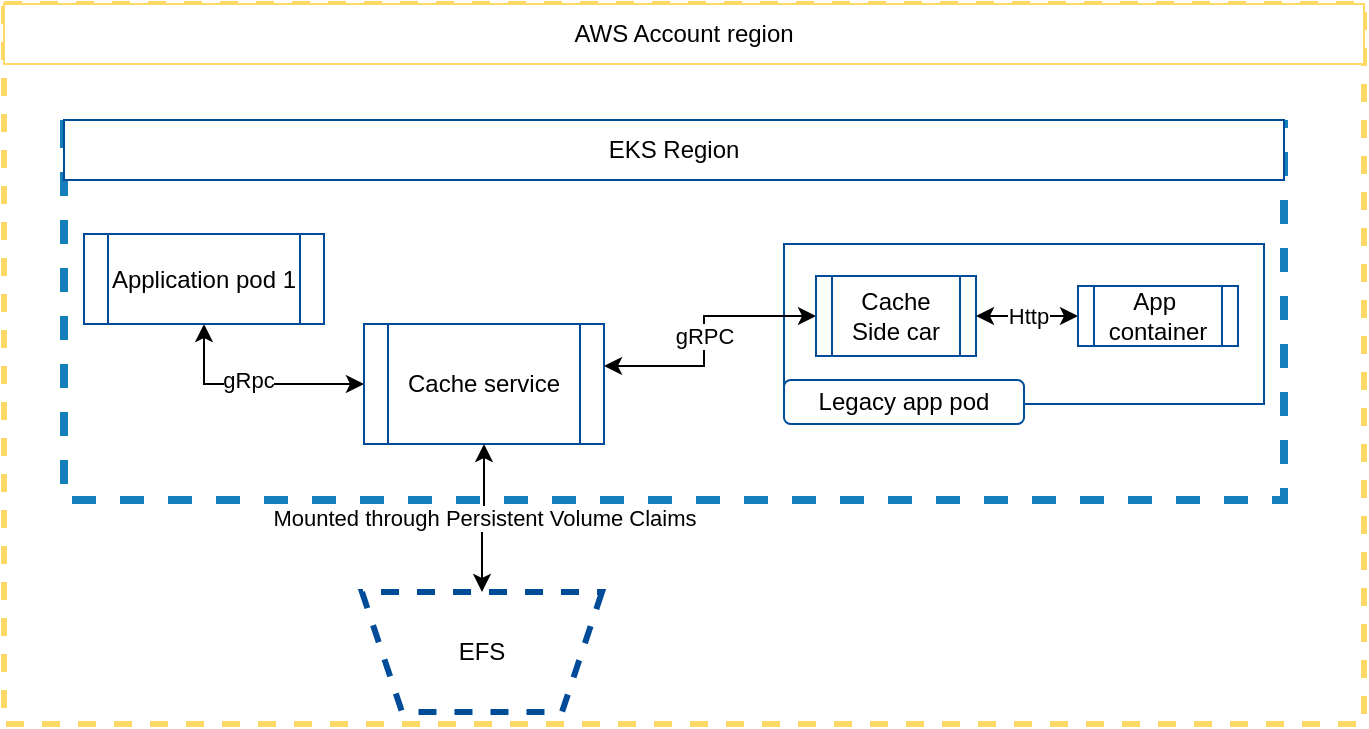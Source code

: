<mxfile version="20.6.0" type="device"><diagram id="Hy2kNvG8zc4S0xr5J9Vz" name="Page-1"><mxGraphModel dx="782" dy="460" grid="1" gridSize="10" guides="1" tooltips="1" connect="1" arrows="1" fold="1" page="1" pageScale="1" pageWidth="850" pageHeight="1100" math="0" shadow="0"><root><mxCell id="0"/><mxCell id="1" parent="0"/><mxCell id="b0ZfA2tm29u6AurOVP_w-1" value="Region" style="points=[[0,0],[0.25,0],[0.5,0],[0.75,0],[1,0],[1,0.25],[1,0.5],[1,0.75],[1,1],[0.75,1],[0.5,1],[0.25,1],[0,1],[0,0.75],[0,0.5],[0,0.25]];outlineConnect=0;gradientColor=none;html=1;whiteSpace=wrap;fontSize=12;fontStyle=0;container=1;pointerEvents=0;collapsible=0;recursiveResize=0;shape=mxgraph.aws4.group;grIcon=mxgraph.aws4.group_region;strokeColor=#FFD966;fillColor=none;verticalAlign=top;align=left;spacingLeft=30;fontColor=#147EBA;dashed=1;strokeWidth=3;" vertex="1" parent="1"><mxGeometry x="80" y="40" width="680" height="360" as="geometry"/></mxCell><mxCell id="b0ZfA2tm29u6AurOVP_w-2" value="AWS Account region" style="rounded=0;whiteSpace=wrap;html=1;strokeColor=#FFD966;" vertex="1" parent="b0ZfA2tm29u6AurOVP_w-1"><mxGeometry width="680" height="30" as="geometry"/></mxCell><mxCell id="b0ZfA2tm29u6AurOVP_w-3" value="Region" style="points=[[0,0],[0.25,0],[0.5,0],[0.75,0],[1,0],[1,0.25],[1,0.5],[1,0.75],[1,1],[0.75,1],[0.5,1],[0.25,1],[0,1],[0,0.75],[0,0.5],[0,0.25]];outlineConnect=0;gradientColor=none;html=1;whiteSpace=wrap;fontSize=12;fontStyle=0;container=1;pointerEvents=0;collapsible=0;recursiveResize=0;shape=mxgraph.aws4.group;grIcon=mxgraph.aws4.group_region;strokeColor=#147EBA;fillColor=none;verticalAlign=top;align=left;spacingLeft=30;fontColor=#147EBA;dashed=1;strokeWidth=4;" vertex="1" parent="b0ZfA2tm29u6AurOVP_w-1"><mxGeometry x="30" y="60" width="610" height="188" as="geometry"/></mxCell><mxCell id="b0ZfA2tm29u6AurOVP_w-5" value="Cache service" style="shape=process;whiteSpace=wrap;html=1;backgroundOutline=1;strokeColor=#004C99;" vertex="1" parent="b0ZfA2tm29u6AurOVP_w-3"><mxGeometry x="150" y="100" width="120" height="60" as="geometry"/></mxCell><mxCell id="b0ZfA2tm29u6AurOVP_w-7" value="" style="shape=image;html=1;verticalAlign=top;verticalLabelPosition=bottom;labelBackgroundColor=#ffffff;imageAspect=0;aspect=fixed;image=https://cdn1.iconfinder.com/data/icons/unicons-line-vol-3/24/docker-128.png;strokeColor=#004C99;" vertex="1" parent="b0ZfA2tm29u6AurOVP_w-3"><mxGeometry x="242" y="100" width="28" height="28" as="geometry"/></mxCell><mxCell id="b0ZfA2tm29u6AurOVP_w-10" style="edgeStyle=orthogonalEdgeStyle;rounded=0;orthogonalLoop=1;jettySize=auto;html=1;entryX=0;entryY=0.5;entryDx=0;entryDy=0;startArrow=classic;startFill=1;" edge="1" parent="b0ZfA2tm29u6AurOVP_w-3" source="b0ZfA2tm29u6AurOVP_w-8" target="b0ZfA2tm29u6AurOVP_w-5"><mxGeometry relative="1" as="geometry"><Array as="points"><mxPoint x="70" y="130"/></Array></mxGeometry></mxCell><mxCell id="b0ZfA2tm29u6AurOVP_w-11" value="gRpc" style="edgeLabel;html=1;align=center;verticalAlign=middle;resizable=0;points=[];" vertex="1" connectable="0" parent="b0ZfA2tm29u6AurOVP_w-10"><mxGeometry x="-0.061" y="2" relative="1" as="geometry"><mxPoint as="offset"/></mxGeometry></mxCell><mxCell id="b0ZfA2tm29u6AurOVP_w-8" value="Application pod 1" style="shape=process;whiteSpace=wrap;html=1;backgroundOutline=1;strokeColor=#004C99;" vertex="1" parent="b0ZfA2tm29u6AurOVP_w-3"><mxGeometry x="10" y="55" width="120" height="45" as="geometry"/></mxCell><mxCell id="b0ZfA2tm29u6AurOVP_w-21" value="" style="rounded=0;whiteSpace=wrap;html=1;strokeColor=#004C99;" vertex="1" parent="b0ZfA2tm29u6AurOVP_w-3"><mxGeometry x="360" y="60" width="240" height="80" as="geometry"/></mxCell><mxCell id="b0ZfA2tm29u6AurOVP_w-26" value="gRPC" style="edgeStyle=orthogonalEdgeStyle;rounded=0;orthogonalLoop=1;jettySize=auto;html=1;entryX=1;entryY=0.75;entryDx=0;entryDy=0;startArrow=classic;startFill=1;" edge="1" parent="b0ZfA2tm29u6AurOVP_w-3" source="b0ZfA2tm29u6AurOVP_w-22" target="b0ZfA2tm29u6AurOVP_w-7"><mxGeometry relative="1" as="geometry"><Array as="points"><mxPoint x="320" y="96"/><mxPoint x="320" y="121"/></Array></mxGeometry></mxCell><mxCell id="b0ZfA2tm29u6AurOVP_w-22" value="Cache&lt;br&gt;Side car" style="shape=process;whiteSpace=wrap;html=1;backgroundOutline=1;strokeColor=#004C99;" vertex="1" parent="b0ZfA2tm29u6AurOVP_w-3"><mxGeometry x="376" y="76" width="80" height="40" as="geometry"/></mxCell><mxCell id="b0ZfA2tm29u6AurOVP_w-23" value="" style="shape=image;html=1;verticalAlign=top;verticalLabelPosition=bottom;labelBackgroundColor=#ffffff;imageAspect=0;aspect=fixed;image=https://cdn1.iconfinder.com/data/icons/unicons-line-vol-3/24/docker-128.png;strokeColor=#004C99;" vertex="1" parent="b0ZfA2tm29u6AurOVP_w-3"><mxGeometry x="434" y="67" width="28" height="28" as="geometry"/></mxCell><mxCell id="b0ZfA2tm29u6AurOVP_w-25" value="Http" style="edgeStyle=orthogonalEdgeStyle;rounded=0;orthogonalLoop=1;jettySize=auto;html=1;entryX=1;entryY=0.5;entryDx=0;entryDy=0;startArrow=classic;startFill=1;" edge="1" parent="b0ZfA2tm29u6AurOVP_w-3" source="b0ZfA2tm29u6AurOVP_w-24" target="b0ZfA2tm29u6AurOVP_w-22"><mxGeometry relative="1" as="geometry"/></mxCell><mxCell id="b0ZfA2tm29u6AurOVP_w-24" value="App&amp;nbsp;&lt;br&gt;container" style="shape=process;whiteSpace=wrap;html=1;backgroundOutline=1;strokeColor=#004C99;" vertex="1" parent="b0ZfA2tm29u6AurOVP_w-3"><mxGeometry x="507" y="81" width="80" height="30" as="geometry"/></mxCell><mxCell id="b0ZfA2tm29u6AurOVP_w-28" value="" style="shape=image;html=1;verticalAlign=top;verticalLabelPosition=bottom;labelBackgroundColor=#ffffff;imageAspect=0;aspect=fixed;image=https://cdn1.iconfinder.com/data/icons/unicons-line-vol-3/24/docker-128.png;strokeColor=#004C99;" vertex="1" parent="b0ZfA2tm29u6AurOVP_w-3"><mxGeometry x="560" y="72" width="28" height="28" as="geometry"/></mxCell><mxCell id="b0ZfA2tm29u6AurOVP_w-9" value="" style="shape=image;html=1;verticalAlign=top;verticalLabelPosition=bottom;labelBackgroundColor=#ffffff;imageAspect=0;aspect=fixed;image=https://cdn1.iconfinder.com/data/icons/unicons-line-vol-3/24/docker-128.png;strokeColor=#004C99;" vertex="1" parent="b0ZfA2tm29u6AurOVP_w-3"><mxGeometry x="102" y="50" width="28" height="28" as="geometry"/></mxCell><mxCell id="b0ZfA2tm29u6AurOVP_w-31" value="Legacy app pod" style="rounded=1;whiteSpace=wrap;html=1;strokeColor=#004C99;strokeWidth=1;" vertex="1" parent="b0ZfA2tm29u6AurOVP_w-3"><mxGeometry x="360" y="128" width="120" height="22" as="geometry"/></mxCell><mxCell id="b0ZfA2tm29u6AurOVP_w-4" value="EKS Region" style="rounded=0;whiteSpace=wrap;html=1;strokeColor=#004C99;" vertex="1" parent="b0ZfA2tm29u6AurOVP_w-1"><mxGeometry x="30" y="58" width="610" height="30" as="geometry"/></mxCell><mxCell id="b0ZfA2tm29u6AurOVP_w-29" value="EFS" style="shape=trapezoid;perimeter=trapezoidPerimeter;whiteSpace=wrap;html=1;fixedSize=1;dashed=1;strokeColor=#004C99;strokeWidth=3;direction=west;" vertex="1" parent="b0ZfA2tm29u6AurOVP_w-1"><mxGeometry x="179" y="294" width="120" height="60" as="geometry"/></mxCell><mxCell id="b0ZfA2tm29u6AurOVP_w-30" value="Mounted through Persistent Volume Claims" style="edgeStyle=orthogonalEdgeStyle;rounded=0;orthogonalLoop=1;jettySize=auto;html=1;entryX=0.5;entryY=1;entryDx=0;entryDy=0;startArrow=classic;startFill=1;" edge="1" parent="b0ZfA2tm29u6AurOVP_w-1" source="b0ZfA2tm29u6AurOVP_w-5" target="b0ZfA2tm29u6AurOVP_w-29"><mxGeometry relative="1" as="geometry"/></mxCell></root></mxGraphModel></diagram></mxfile>